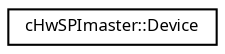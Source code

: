 digraph "Graphical Class Hierarchy"
{
  edge [fontname="Sans",fontsize="8",labelfontname="Sans",labelfontsize="8"];
  node [fontname="Sans",fontsize="8",shape=record];
  rankdir="LR";
  Node1 [label="cHwSPImaster::Device",height=0.2,width=0.4,color="black", fillcolor="white", style="filled",URL="$classc_hw_s_p_imaster_1_1_device.html"];
}
